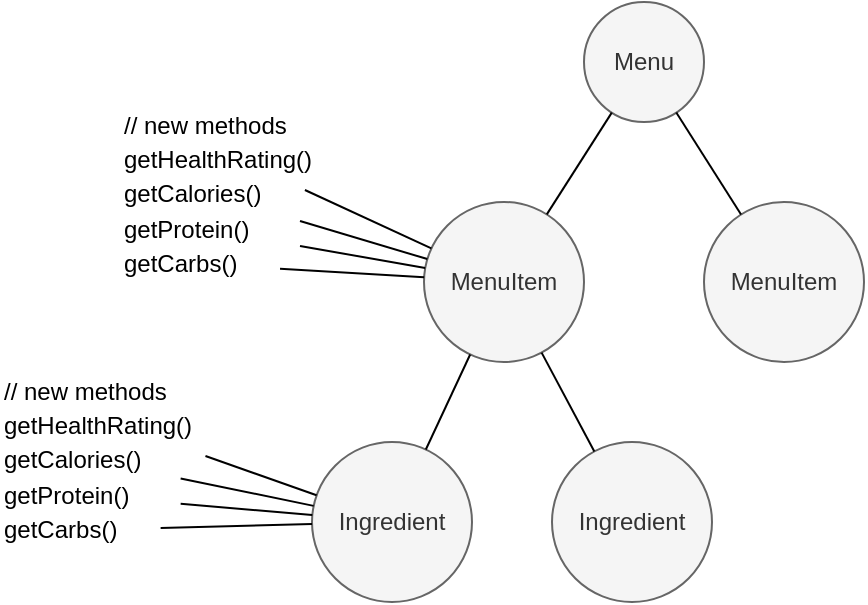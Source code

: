 <mxfile version="20.7.4" type="device"><diagram id="ahAyE9eUKxN_0jiChCt0" name="Sayfa -1"><mxGraphModel dx="698" dy="836" grid="1" gridSize="10" guides="1" tooltips="1" connect="1" arrows="1" fold="1" page="1" pageScale="1" pageWidth="827" pageHeight="1169" math="0" shadow="0"><root><mxCell id="0"/><mxCell id="1" parent="0"/><mxCell id="l8_L9v0NoeVFh6AjxIT3-1" value="Menu" style="ellipse;whiteSpace=wrap;html=1;aspect=fixed;fillColor=#f5f5f5;fontColor=#333333;strokeColor=#666666;" vertex="1" parent="1"><mxGeometry x="430" y="280" width="60" height="60" as="geometry"/></mxCell><mxCell id="l8_L9v0NoeVFh6AjxIT3-2" value="MenuItem" style="ellipse;whiteSpace=wrap;html=1;aspect=fixed;fillColor=#f5f5f5;fontColor=#333333;strokeColor=#666666;" vertex="1" parent="1"><mxGeometry x="350" y="380" width="80" height="80" as="geometry"/></mxCell><mxCell id="l8_L9v0NoeVFh6AjxIT3-3" value="MenuItem" style="ellipse;whiteSpace=wrap;html=1;aspect=fixed;fillColor=#f5f5f5;fontColor=#333333;strokeColor=#666666;" vertex="1" parent="1"><mxGeometry x="490" y="380" width="80" height="80" as="geometry"/></mxCell><mxCell id="l8_L9v0NoeVFh6AjxIT3-4" value="Ingredient" style="ellipse;whiteSpace=wrap;html=1;aspect=fixed;fillColor=#f5f5f5;fontColor=#333333;strokeColor=#666666;" vertex="1" parent="1"><mxGeometry x="294" y="500" width="80" height="80" as="geometry"/></mxCell><mxCell id="l8_L9v0NoeVFh6AjxIT3-5" value="Ingredient" style="ellipse;whiteSpace=wrap;html=1;aspect=fixed;fillColor=#f5f5f5;fontColor=#333333;strokeColor=#666666;" vertex="1" parent="1"><mxGeometry x="414" y="500" width="80" height="80" as="geometry"/></mxCell><mxCell id="l8_L9v0NoeVFh6AjxIT3-6" value="" style="endArrow=none;html=1;rounded=0;" edge="1" parent="1" source="l8_L9v0NoeVFh6AjxIT3-2" target="l8_L9v0NoeVFh6AjxIT3-1"><mxGeometry width="50" height="50" relative="1" as="geometry"><mxPoint x="360" y="320" as="sourcePoint"/><mxPoint x="410" y="270" as="targetPoint"/></mxGeometry></mxCell><mxCell id="l8_L9v0NoeVFh6AjxIT3-7" value="" style="endArrow=none;html=1;rounded=0;" edge="1" parent="1" source="l8_L9v0NoeVFh6AjxIT3-1" target="l8_L9v0NoeVFh6AjxIT3-3"><mxGeometry width="50" height="50" relative="1" as="geometry"><mxPoint x="380" y="450" as="sourcePoint"/><mxPoint x="430" y="400" as="targetPoint"/></mxGeometry></mxCell><mxCell id="l8_L9v0NoeVFh6AjxIT3-8" value="" style="endArrow=none;html=1;rounded=0;" edge="1" parent="1" source="l8_L9v0NoeVFh6AjxIT3-2" target="l8_L9v0NoeVFh6AjxIT3-5"><mxGeometry width="50" height="50" relative="1" as="geometry"><mxPoint x="380" y="450" as="sourcePoint"/><mxPoint x="430" y="400" as="targetPoint"/></mxGeometry></mxCell><mxCell id="l8_L9v0NoeVFh6AjxIT3-9" value="" style="endArrow=none;html=1;rounded=0;" edge="1" parent="1" source="l8_L9v0NoeVFh6AjxIT3-4" target="l8_L9v0NoeVFh6AjxIT3-2"><mxGeometry width="50" height="50" relative="1" as="geometry"><mxPoint x="380" y="450" as="sourcePoint"/><mxPoint x="430" y="400" as="targetPoint"/></mxGeometry></mxCell><mxCell id="l8_L9v0NoeVFh6AjxIT3-14" value="// new methods" style="text;html=1;align=left;verticalAlign=middle;resizable=0;points=[];autosize=1;strokeColor=none;fillColor=none;" vertex="1" parent="1"><mxGeometry x="198" y="327" width="100" height="30" as="geometry"/></mxCell><mxCell id="l8_L9v0NoeVFh6AjxIT3-16" value="getHealthRating()" style="text;html=1;align=left;verticalAlign=middle;resizable=0;points=[];autosize=1;strokeColor=none;fillColor=none;" vertex="1" parent="1"><mxGeometry x="198" y="344" width="120" height="30" as="geometry"/></mxCell><mxCell id="l8_L9v0NoeVFh6AjxIT3-17" value="getCalories()" style="text;html=1;align=left;verticalAlign=middle;resizable=0;points=[];autosize=1;strokeColor=none;fillColor=none;" vertex="1" parent="1"><mxGeometry x="198" y="361" width="90" height="30" as="geometry"/></mxCell><mxCell id="l8_L9v0NoeVFh6AjxIT3-18" value="getProtein()" style="text;html=1;align=left;verticalAlign=middle;resizable=0;points=[];autosize=1;strokeColor=none;fillColor=none;" vertex="1" parent="1"><mxGeometry x="198" y="379" width="90" height="30" as="geometry"/></mxCell><mxCell id="l8_L9v0NoeVFh6AjxIT3-19" value="getCarbs()" style="text;html=1;align=left;verticalAlign=middle;resizable=0;points=[];autosize=1;strokeColor=none;fillColor=none;" vertex="1" parent="1"><mxGeometry x="198" y="396" width="80" height="30" as="geometry"/></mxCell><mxCell id="l8_L9v0NoeVFh6AjxIT3-20" value="" style="endArrow=none;html=1;rounded=0;" edge="1" parent="1" source="l8_L9v0NoeVFh6AjxIT3-16" target="l8_L9v0NoeVFh6AjxIT3-2"><mxGeometry width="50" height="50" relative="1" as="geometry"><mxPoint x="70" y="520" as="sourcePoint"/><mxPoint x="120" y="470" as="targetPoint"/></mxGeometry></mxCell><mxCell id="l8_L9v0NoeVFh6AjxIT3-21" value="" style="endArrow=none;html=1;rounded=0;" edge="1" parent="1" source="l8_L9v0NoeVFh6AjxIT3-17" target="l8_L9v0NoeVFh6AjxIT3-2"><mxGeometry width="50" height="50" relative="1" as="geometry"><mxPoint x="280" y="290" as="sourcePoint"/><mxPoint x="390" y="460" as="targetPoint"/></mxGeometry></mxCell><mxCell id="l8_L9v0NoeVFh6AjxIT3-22" value="" style="endArrow=none;html=1;rounded=0;" edge="1" parent="1" source="l8_L9v0NoeVFh6AjxIT3-19" target="l8_L9v0NoeVFh6AjxIT3-2"><mxGeometry width="50" height="50" relative="1" as="geometry"><mxPoint x="280" y="290" as="sourcePoint"/><mxPoint x="330" y="240" as="targetPoint"/></mxGeometry></mxCell><mxCell id="l8_L9v0NoeVFh6AjxIT3-23" value="" style="endArrow=none;html=1;rounded=0;" edge="1" parent="1" source="l8_L9v0NoeVFh6AjxIT3-18" target="l8_L9v0NoeVFh6AjxIT3-2"><mxGeometry width="50" height="50" relative="1" as="geometry"><mxPoint x="280" y="290" as="sourcePoint"/><mxPoint x="330" y="240" as="targetPoint"/></mxGeometry></mxCell><mxCell id="l8_L9v0NoeVFh6AjxIT3-33" value="// new methods" style="text;html=1;align=left;verticalAlign=middle;resizable=0;points=[];autosize=1;strokeColor=none;fillColor=none;" vertex="1" parent="1"><mxGeometry x="138.31" y="460" width="100" height="30" as="geometry"/></mxCell><mxCell id="l8_L9v0NoeVFh6AjxIT3-34" value="getHealthRating()" style="text;html=1;align=left;verticalAlign=middle;resizable=0;points=[];autosize=1;strokeColor=none;fillColor=none;" vertex="1" parent="1"><mxGeometry x="138.31" y="477" width="120" height="30" as="geometry"/></mxCell><mxCell id="l8_L9v0NoeVFh6AjxIT3-35" value="getCalories()" style="text;html=1;align=left;verticalAlign=middle;resizable=0;points=[];autosize=1;strokeColor=none;fillColor=none;" vertex="1" parent="1"><mxGeometry x="138.31" y="494" width="90" height="30" as="geometry"/></mxCell><mxCell id="l8_L9v0NoeVFh6AjxIT3-36" value="getProtein()" style="text;html=1;align=left;verticalAlign=middle;resizable=0;points=[];autosize=1;strokeColor=none;fillColor=none;" vertex="1" parent="1"><mxGeometry x="138.31" y="512" width="90" height="30" as="geometry"/></mxCell><mxCell id="l8_L9v0NoeVFh6AjxIT3-37" value="getCarbs()" style="text;html=1;align=left;verticalAlign=middle;resizable=0;points=[];autosize=1;strokeColor=none;fillColor=none;" vertex="1" parent="1"><mxGeometry x="138.31" y="529" width="80" height="30" as="geometry"/></mxCell><mxCell id="l8_L9v0NoeVFh6AjxIT3-38" value="" style="endArrow=none;html=1;rounded=0;" edge="1" parent="1" source="l8_L9v0NoeVFh6AjxIT3-34" target="l8_L9v0NoeVFh6AjxIT3-4"><mxGeometry width="50" height="50" relative="1" as="geometry"><mxPoint x="10.31" y="653" as="sourcePoint"/><mxPoint x="294.0" y="536.22" as="targetPoint"/></mxGeometry></mxCell><mxCell id="l8_L9v0NoeVFh6AjxIT3-39" value="" style="endArrow=none;html=1;rounded=0;" edge="1" parent="1" source="l8_L9v0NoeVFh6AjxIT3-35" target="l8_L9v0NoeVFh6AjxIT3-4"><mxGeometry width="50" height="50" relative="1" as="geometry"><mxPoint x="220.31" y="423" as="sourcePoint"/><mxPoint x="291.99" y="541.53" as="targetPoint"/></mxGeometry></mxCell><mxCell id="l8_L9v0NoeVFh6AjxIT3-40" value="" style="endArrow=none;html=1;rounded=0;" edge="1" parent="1" source="l8_L9v0NoeVFh6AjxIT3-37" target="l8_L9v0NoeVFh6AjxIT3-4"><mxGeometry width="50" height="50" relative="1" as="geometry"><mxPoint x="220.31" y="423" as="sourcePoint"/><mxPoint x="290.38" y="550.636" as="targetPoint"/></mxGeometry></mxCell><mxCell id="l8_L9v0NoeVFh6AjxIT3-41" value="" style="endArrow=none;html=1;rounded=0;" edge="1" parent="1" source="l8_L9v0NoeVFh6AjxIT3-36" target="l8_L9v0NoeVFh6AjxIT3-4"><mxGeometry width="50" height="50" relative="1" as="geometry"><mxPoint x="220.31" y="423" as="sourcePoint"/><mxPoint x="290.921" y="546.033" as="targetPoint"/></mxGeometry></mxCell></root></mxGraphModel></diagram></mxfile>